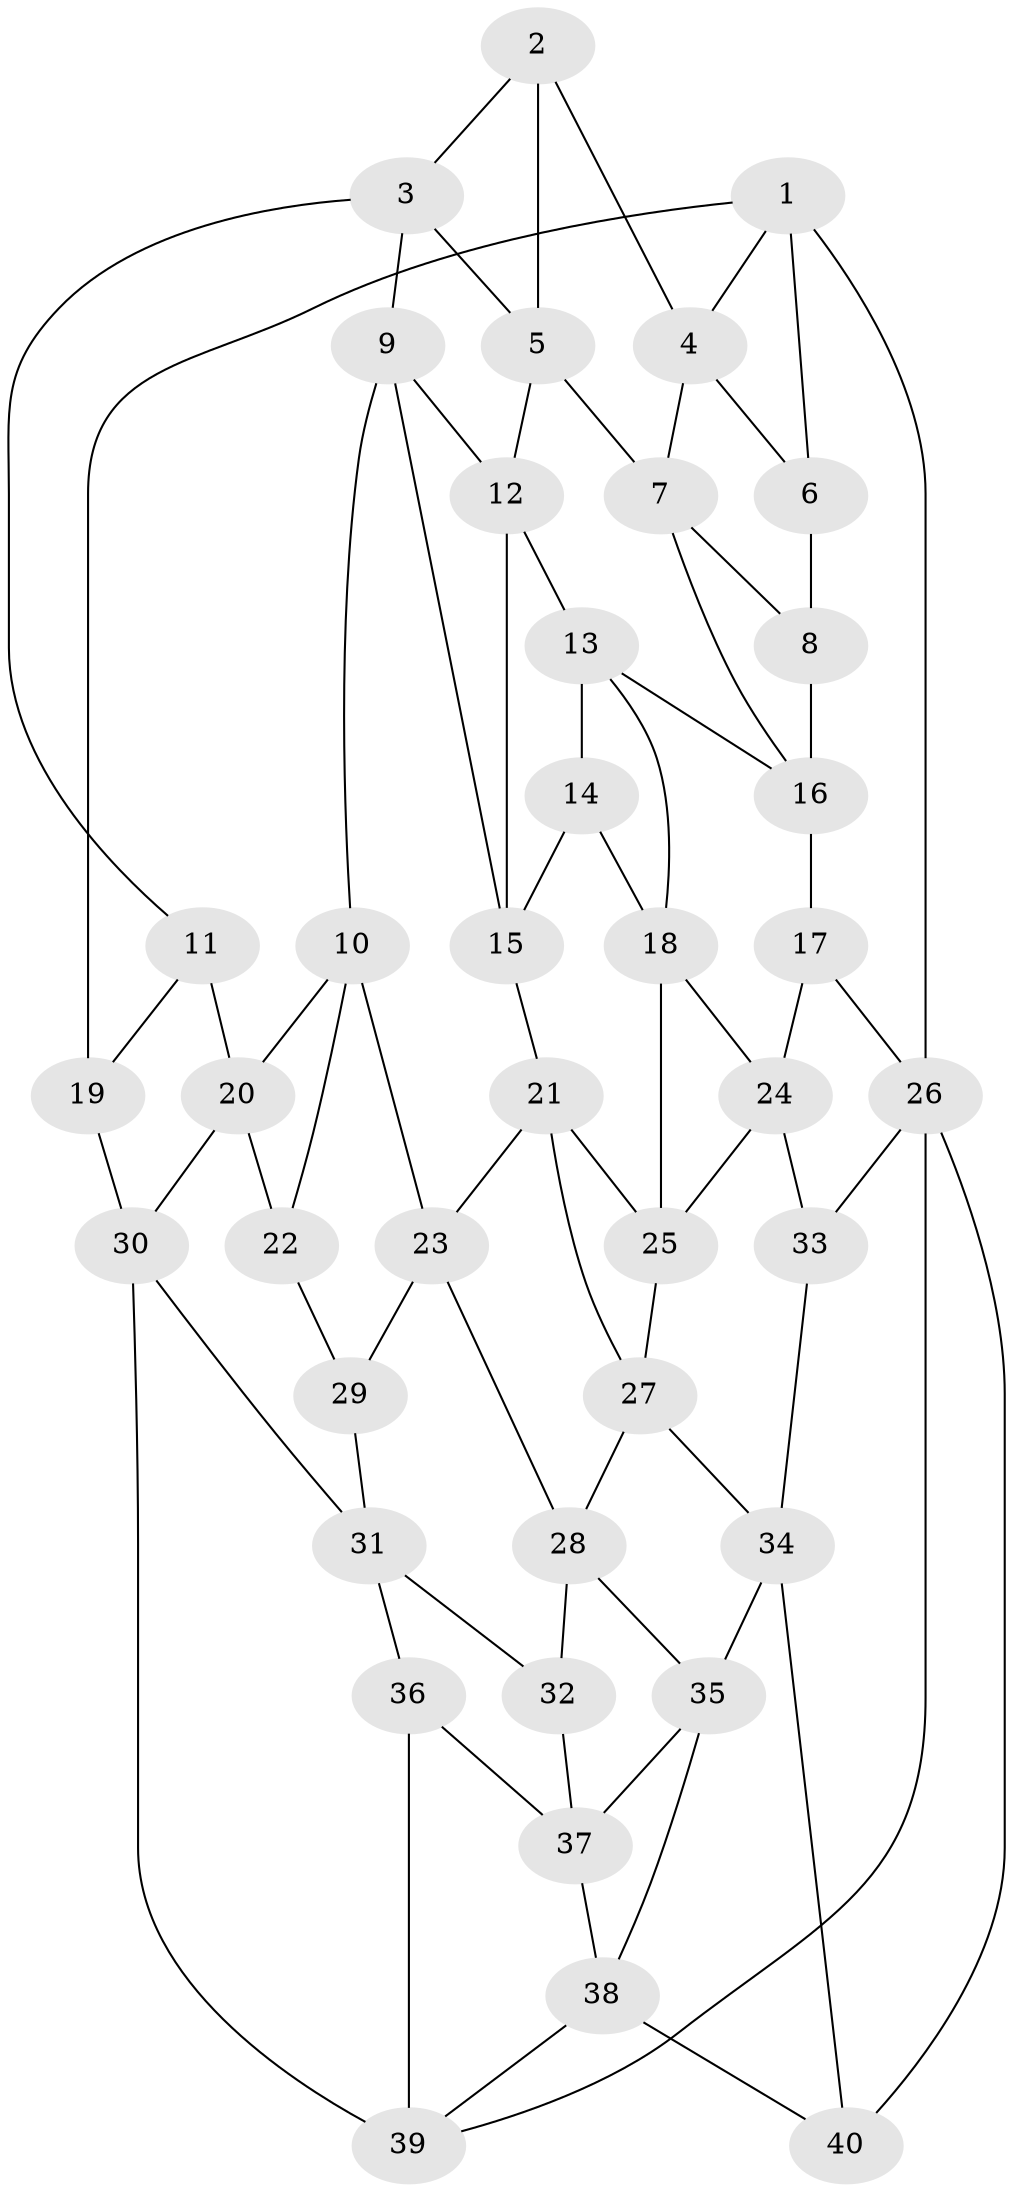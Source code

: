 // original degree distribution, {3: 0.02666666666666667, 6: 0.17333333333333334, 5: 0.5866666666666667, 4: 0.21333333333333335}
// Generated by graph-tools (version 1.1) at 2025/51/03/09/25 03:51:10]
// undirected, 40 vertices, 74 edges
graph export_dot {
graph [start="1"]
  node [color=gray90,style=filled];
  1;
  2;
  3;
  4;
  5;
  6;
  7;
  8;
  9;
  10;
  11;
  12;
  13;
  14;
  15;
  16;
  17;
  18;
  19;
  20;
  21;
  22;
  23;
  24;
  25;
  26;
  27;
  28;
  29;
  30;
  31;
  32;
  33;
  34;
  35;
  36;
  37;
  38;
  39;
  40;
  1 -- 4 [weight=1.0];
  1 -- 6 [weight=1.0];
  1 -- 19 [weight=1.0];
  1 -- 26 [weight=1.0];
  2 -- 3 [weight=1.0];
  2 -- 4 [weight=1.0];
  2 -- 5 [weight=1.0];
  3 -- 5 [weight=1.0];
  3 -- 9 [weight=1.0];
  3 -- 11 [weight=1.0];
  4 -- 6 [weight=1.0];
  4 -- 7 [weight=1.0];
  5 -- 7 [weight=1.0];
  5 -- 12 [weight=1.0];
  6 -- 8 [weight=2.0];
  7 -- 8 [weight=1.0];
  7 -- 16 [weight=1.0];
  8 -- 16 [weight=1.0];
  9 -- 10 [weight=1.0];
  9 -- 12 [weight=1.0];
  9 -- 15 [weight=1.0];
  10 -- 20 [weight=1.0];
  10 -- 22 [weight=1.0];
  10 -- 23 [weight=1.0];
  11 -- 19 [weight=2.0];
  11 -- 20 [weight=1.0];
  12 -- 13 [weight=1.0];
  12 -- 15 [weight=1.0];
  13 -- 14 [weight=1.0];
  13 -- 16 [weight=1.0];
  13 -- 18 [weight=1.0];
  14 -- 15 [weight=1.0];
  14 -- 18 [weight=1.0];
  15 -- 21 [weight=1.0];
  16 -- 17 [weight=1.0];
  17 -- 24 [weight=1.0];
  17 -- 26 [weight=1.0];
  18 -- 24 [weight=1.0];
  18 -- 25 [weight=1.0];
  19 -- 30 [weight=2.0];
  20 -- 22 [weight=1.0];
  20 -- 30 [weight=1.0];
  21 -- 23 [weight=1.0];
  21 -- 25 [weight=1.0];
  21 -- 27 [weight=1.0];
  22 -- 29 [weight=2.0];
  23 -- 28 [weight=1.0];
  23 -- 29 [weight=1.0];
  24 -- 25 [weight=1.0];
  24 -- 33 [weight=1.0];
  25 -- 27 [weight=1.0];
  26 -- 33 [weight=1.0];
  26 -- 39 [weight=1.0];
  26 -- 40 [weight=1.0];
  27 -- 28 [weight=1.0];
  27 -- 34 [weight=1.0];
  28 -- 32 [weight=1.0];
  28 -- 35 [weight=1.0];
  29 -- 31 [weight=1.0];
  30 -- 31 [weight=1.0];
  30 -- 39 [weight=1.0];
  31 -- 32 [weight=1.0];
  31 -- 36 [weight=1.0];
  32 -- 37 [weight=1.0];
  33 -- 34 [weight=1.0];
  34 -- 35 [weight=1.0];
  34 -- 40 [weight=1.0];
  35 -- 37 [weight=1.0];
  35 -- 38 [weight=1.0];
  36 -- 37 [weight=1.0];
  36 -- 39 [weight=2.0];
  37 -- 38 [weight=1.0];
  38 -- 39 [weight=1.0];
  38 -- 40 [weight=1.0];
}
